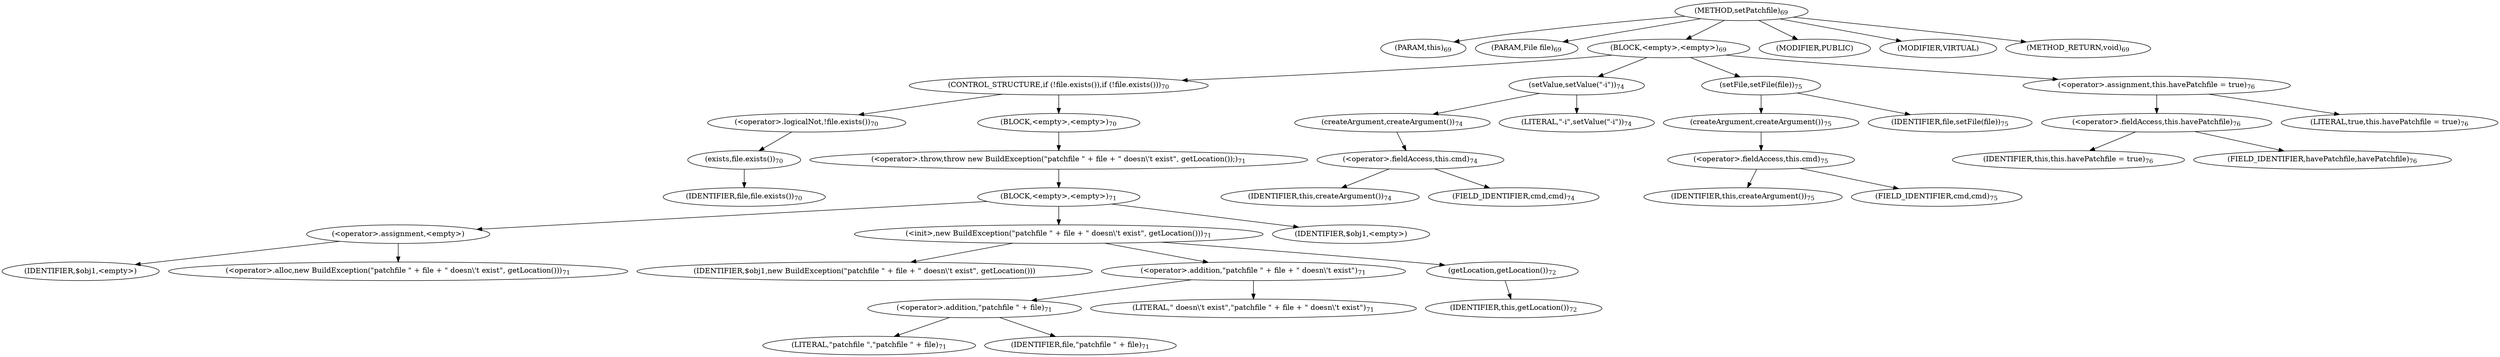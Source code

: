 digraph "setPatchfile" {  
"76" [label = <(METHOD,setPatchfile)<SUB>69</SUB>> ]
"4" [label = <(PARAM,this)<SUB>69</SUB>> ]
"77" [label = <(PARAM,File file)<SUB>69</SUB>> ]
"78" [label = <(BLOCK,&lt;empty&gt;,&lt;empty&gt;)<SUB>69</SUB>> ]
"79" [label = <(CONTROL_STRUCTURE,if (!file.exists()),if (!file.exists()))<SUB>70</SUB>> ]
"80" [label = <(&lt;operator&gt;.logicalNot,!file.exists())<SUB>70</SUB>> ]
"81" [label = <(exists,file.exists())<SUB>70</SUB>> ]
"82" [label = <(IDENTIFIER,file,file.exists())<SUB>70</SUB>> ]
"83" [label = <(BLOCK,&lt;empty&gt;,&lt;empty&gt;)<SUB>70</SUB>> ]
"84" [label = <(&lt;operator&gt;.throw,throw new BuildException(&quot;patchfile &quot; + file + &quot; doesn\'t exist&quot;, getLocation());)<SUB>71</SUB>> ]
"85" [label = <(BLOCK,&lt;empty&gt;,&lt;empty&gt;)<SUB>71</SUB>> ]
"86" [label = <(&lt;operator&gt;.assignment,&lt;empty&gt;)> ]
"87" [label = <(IDENTIFIER,$obj1,&lt;empty&gt;)> ]
"88" [label = <(&lt;operator&gt;.alloc,new BuildException(&quot;patchfile &quot; + file + &quot; doesn\'t exist&quot;, getLocation()))<SUB>71</SUB>> ]
"89" [label = <(&lt;init&gt;,new BuildException(&quot;patchfile &quot; + file + &quot; doesn\'t exist&quot;, getLocation()))<SUB>71</SUB>> ]
"90" [label = <(IDENTIFIER,$obj1,new BuildException(&quot;patchfile &quot; + file + &quot; doesn\'t exist&quot;, getLocation()))> ]
"91" [label = <(&lt;operator&gt;.addition,&quot;patchfile &quot; + file + &quot; doesn\'t exist&quot;)<SUB>71</SUB>> ]
"92" [label = <(&lt;operator&gt;.addition,&quot;patchfile &quot; + file)<SUB>71</SUB>> ]
"93" [label = <(LITERAL,&quot;patchfile &quot;,&quot;patchfile &quot; + file)<SUB>71</SUB>> ]
"94" [label = <(IDENTIFIER,file,&quot;patchfile &quot; + file)<SUB>71</SUB>> ]
"95" [label = <(LITERAL,&quot; doesn\'t exist&quot;,&quot;patchfile &quot; + file + &quot; doesn\'t exist&quot;)<SUB>71</SUB>> ]
"96" [label = <(getLocation,getLocation())<SUB>72</SUB>> ]
"3" [label = <(IDENTIFIER,this,getLocation())<SUB>72</SUB>> ]
"97" [label = <(IDENTIFIER,$obj1,&lt;empty&gt;)> ]
"98" [label = <(setValue,setValue(&quot;-i&quot;))<SUB>74</SUB>> ]
"99" [label = <(createArgument,createArgument())<SUB>74</SUB>> ]
"100" [label = <(&lt;operator&gt;.fieldAccess,this.cmd)<SUB>74</SUB>> ]
"101" [label = <(IDENTIFIER,this,createArgument())<SUB>74</SUB>> ]
"102" [label = <(FIELD_IDENTIFIER,cmd,cmd)<SUB>74</SUB>> ]
"103" [label = <(LITERAL,&quot;-i&quot;,setValue(&quot;-i&quot;))<SUB>74</SUB>> ]
"104" [label = <(setFile,setFile(file))<SUB>75</SUB>> ]
"105" [label = <(createArgument,createArgument())<SUB>75</SUB>> ]
"106" [label = <(&lt;operator&gt;.fieldAccess,this.cmd)<SUB>75</SUB>> ]
"107" [label = <(IDENTIFIER,this,createArgument())<SUB>75</SUB>> ]
"108" [label = <(FIELD_IDENTIFIER,cmd,cmd)<SUB>75</SUB>> ]
"109" [label = <(IDENTIFIER,file,setFile(file))<SUB>75</SUB>> ]
"110" [label = <(&lt;operator&gt;.assignment,this.havePatchfile = true)<SUB>76</SUB>> ]
"111" [label = <(&lt;operator&gt;.fieldAccess,this.havePatchfile)<SUB>76</SUB>> ]
"112" [label = <(IDENTIFIER,this,this.havePatchfile = true)<SUB>76</SUB>> ]
"113" [label = <(FIELD_IDENTIFIER,havePatchfile,havePatchfile)<SUB>76</SUB>> ]
"114" [label = <(LITERAL,true,this.havePatchfile = true)<SUB>76</SUB>> ]
"115" [label = <(MODIFIER,PUBLIC)> ]
"116" [label = <(MODIFIER,VIRTUAL)> ]
"117" [label = <(METHOD_RETURN,void)<SUB>69</SUB>> ]
  "76" -> "4" 
  "76" -> "77" 
  "76" -> "78" 
  "76" -> "115" 
  "76" -> "116" 
  "76" -> "117" 
  "78" -> "79" 
  "78" -> "98" 
  "78" -> "104" 
  "78" -> "110" 
  "79" -> "80" 
  "79" -> "83" 
  "80" -> "81" 
  "81" -> "82" 
  "83" -> "84" 
  "84" -> "85" 
  "85" -> "86" 
  "85" -> "89" 
  "85" -> "97" 
  "86" -> "87" 
  "86" -> "88" 
  "89" -> "90" 
  "89" -> "91" 
  "89" -> "96" 
  "91" -> "92" 
  "91" -> "95" 
  "92" -> "93" 
  "92" -> "94" 
  "96" -> "3" 
  "98" -> "99" 
  "98" -> "103" 
  "99" -> "100" 
  "100" -> "101" 
  "100" -> "102" 
  "104" -> "105" 
  "104" -> "109" 
  "105" -> "106" 
  "106" -> "107" 
  "106" -> "108" 
  "110" -> "111" 
  "110" -> "114" 
  "111" -> "112" 
  "111" -> "113" 
}
